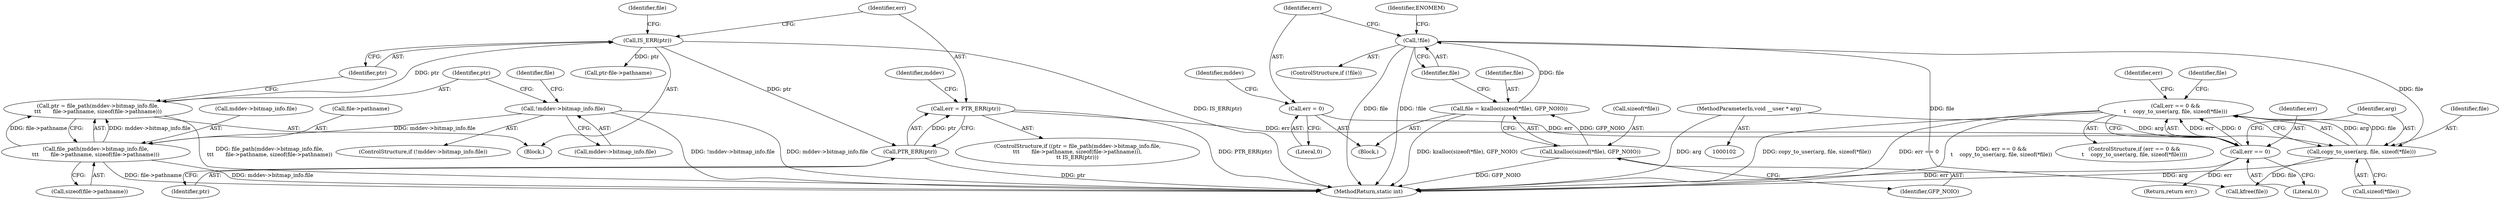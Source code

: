 digraph "0_linux_b6878d9e03043695dbf3fa1caa6dfc09db225b16@API" {
"1000193" [label="(Call,err == 0 &&\n\t    copy_to_user(arg, file, sizeof(*file)))"];
"1000194" [label="(Call,err == 0)"];
"1000167" [label="(Call,err = PTR_ERR(ptr))"];
"1000169" [label="(Call,PTR_ERR(ptr))"];
"1000165" [label="(Call,IS_ERR(ptr))"];
"1000150" [label="(Call,ptr = file_path(mddev->bitmap_info.file,\n\t\t\t       file->pathname, sizeof(file->pathname)))"];
"1000152" [label="(Call,file_path(mddev->bitmap_info.file,\n\t\t\t       file->pathname, sizeof(file->pathname)))"];
"1000134" [label="(Call,!mddev->bitmap_info.file)"];
"1000125" [label="(Call,err = 0)"];
"1000197" [label="(Call,copy_to_user(arg, file, sizeof(*file)))"];
"1000104" [label="(MethodParameterIn,void __user * arg)"];
"1000120" [label="(Call,!file)"];
"1000112" [label="(Call,file = kzalloc(sizeof(*file), GFP_NOIO))"];
"1000114" [label="(Call,kzalloc(sizeof(*file), GFP_NOIO))"];
"1000195" [label="(Identifier,err)"];
"1000119" [label="(ControlStructure,if (!file))"];
"1000105" [label="(Block,)"];
"1000200" [label="(Call,sizeof(*file))"];
"1000153" [label="(Call,mddev->bitmap_info.file)"];
"1000168" [label="(Identifier,err)"];
"1000115" [label="(Call,sizeof(*file))"];
"1000118" [label="(Identifier,GFP_NOIO)"];
"1000170" [label="(Identifier,ptr)"];
"1000161" [label="(Call,sizeof(file->pathname))"];
"1000135" [label="(Call,mddev->bitmap_info.file)"];
"1000150" [label="(Call,ptr = file_path(mddev->bitmap_info.file,\n\t\t\t       file->pathname, sizeof(file->pathname)))"];
"1000151" [label="(Identifier,ptr)"];
"1000113" [label="(Identifier,file)"];
"1000192" [label="(ControlStructure,if (err == 0 &&\n\t    copy_to_user(arg, file, sizeof(*file))))"];
"1000169" [label="(Call,PTR_ERR(ptr))"];
"1000174" [label="(Identifier,file)"];
"1000209" [label="(Return,return err;)"];
"1000165" [label="(Call,IS_ERR(ptr))"];
"1000131" [label="(Identifier,mddev)"];
"1000112" [label="(Call,file = kzalloc(sizeof(*file), GFP_NOIO))"];
"1000198" [label="(Identifier,arg)"];
"1000133" [label="(ControlStructure,if (!mddev->bitmap_info.file))"];
"1000134" [label="(Call,!mddev->bitmap_info.file)"];
"1000197" [label="(Call,copy_to_user(arg, file, sizeof(*file)))"];
"1000211" [label="(MethodReturn,static int)"];
"1000149" [label="(Block,)"];
"1000104" [label="(MethodParameterIn,void __user * arg)"];
"1000193" [label="(Call,err == 0 &&\n\t    copy_to_user(arg, file, sizeof(*file)))"];
"1000152" [label="(Call,file_path(mddev->bitmap_info.file,\n\t\t\t       file->pathname, sizeof(file->pathname)))"];
"1000207" [label="(Call,kfree(file))"];
"1000126" [label="(Identifier,err)"];
"1000196" [label="(Literal,0)"];
"1000199" [label="(Identifier,file)"];
"1000125" [label="(Call,err = 0)"];
"1000158" [label="(Call,file->pathname)"];
"1000120" [label="(Call,!file)"];
"1000167" [label="(Call,err = PTR_ERR(ptr))"];
"1000204" [label="(Identifier,err)"];
"1000127" [label="(Literal,0)"];
"1000148" [label="(ControlStructure,if ((ptr = file_path(mddev->bitmap_info.file,\n\t\t\t       file->pathname, sizeof(file->pathname))),\n\t\t IS_ERR(ptr)))"];
"1000114" [label="(Call,kzalloc(sizeof(*file), GFP_NOIO))"];
"1000166" [label="(Identifier,ptr)"];
"1000143" [label="(Identifier,file)"];
"1000208" [label="(Identifier,file)"];
"1000121" [label="(Identifier,file)"];
"1000182" [label="(Call,ptr-file->pathname)"];
"1000194" [label="(Call,err == 0)"];
"1000190" [label="(Identifier,mddev)"];
"1000124" [label="(Identifier,ENOMEM)"];
"1000193" -> "1000192"  [label="AST: "];
"1000193" -> "1000194"  [label="CFG: "];
"1000193" -> "1000197"  [label="CFG: "];
"1000194" -> "1000193"  [label="AST: "];
"1000197" -> "1000193"  [label="AST: "];
"1000204" -> "1000193"  [label="CFG: "];
"1000208" -> "1000193"  [label="CFG: "];
"1000193" -> "1000211"  [label="DDG: copy_to_user(arg, file, sizeof(*file))"];
"1000193" -> "1000211"  [label="DDG: err == 0"];
"1000193" -> "1000211"  [label="DDG: err == 0 &&\n\t    copy_to_user(arg, file, sizeof(*file))"];
"1000194" -> "1000193"  [label="DDG: err"];
"1000194" -> "1000193"  [label="DDG: 0"];
"1000197" -> "1000193"  [label="DDG: arg"];
"1000197" -> "1000193"  [label="DDG: file"];
"1000194" -> "1000196"  [label="CFG: "];
"1000195" -> "1000194"  [label="AST: "];
"1000196" -> "1000194"  [label="AST: "];
"1000198" -> "1000194"  [label="CFG: "];
"1000194" -> "1000211"  [label="DDG: err"];
"1000167" -> "1000194"  [label="DDG: err"];
"1000125" -> "1000194"  [label="DDG: err"];
"1000194" -> "1000209"  [label="DDG: err"];
"1000167" -> "1000148"  [label="AST: "];
"1000167" -> "1000169"  [label="CFG: "];
"1000168" -> "1000167"  [label="AST: "];
"1000169" -> "1000167"  [label="AST: "];
"1000190" -> "1000167"  [label="CFG: "];
"1000167" -> "1000211"  [label="DDG: PTR_ERR(ptr)"];
"1000169" -> "1000167"  [label="DDG: ptr"];
"1000169" -> "1000170"  [label="CFG: "];
"1000170" -> "1000169"  [label="AST: "];
"1000169" -> "1000211"  [label="DDG: ptr"];
"1000165" -> "1000169"  [label="DDG: ptr"];
"1000165" -> "1000149"  [label="AST: "];
"1000165" -> "1000166"  [label="CFG: "];
"1000166" -> "1000165"  [label="AST: "];
"1000168" -> "1000165"  [label="CFG: "];
"1000174" -> "1000165"  [label="CFG: "];
"1000165" -> "1000211"  [label="DDG: IS_ERR(ptr)"];
"1000150" -> "1000165"  [label="DDG: ptr"];
"1000165" -> "1000182"  [label="DDG: ptr"];
"1000150" -> "1000149"  [label="AST: "];
"1000150" -> "1000152"  [label="CFG: "];
"1000151" -> "1000150"  [label="AST: "];
"1000152" -> "1000150"  [label="AST: "];
"1000166" -> "1000150"  [label="CFG: "];
"1000150" -> "1000211"  [label="DDG: file_path(mddev->bitmap_info.file,\n\t\t\t       file->pathname, sizeof(file->pathname))"];
"1000152" -> "1000150"  [label="DDG: mddev->bitmap_info.file"];
"1000152" -> "1000150"  [label="DDG: file->pathname"];
"1000152" -> "1000161"  [label="CFG: "];
"1000153" -> "1000152"  [label="AST: "];
"1000158" -> "1000152"  [label="AST: "];
"1000161" -> "1000152"  [label="AST: "];
"1000152" -> "1000211"  [label="DDG: file->pathname"];
"1000152" -> "1000211"  [label="DDG: mddev->bitmap_info.file"];
"1000134" -> "1000152"  [label="DDG: mddev->bitmap_info.file"];
"1000134" -> "1000133"  [label="AST: "];
"1000134" -> "1000135"  [label="CFG: "];
"1000135" -> "1000134"  [label="AST: "];
"1000143" -> "1000134"  [label="CFG: "];
"1000151" -> "1000134"  [label="CFG: "];
"1000134" -> "1000211"  [label="DDG: !mddev->bitmap_info.file"];
"1000134" -> "1000211"  [label="DDG: mddev->bitmap_info.file"];
"1000125" -> "1000105"  [label="AST: "];
"1000125" -> "1000127"  [label="CFG: "];
"1000126" -> "1000125"  [label="AST: "];
"1000127" -> "1000125"  [label="AST: "];
"1000131" -> "1000125"  [label="CFG: "];
"1000197" -> "1000200"  [label="CFG: "];
"1000198" -> "1000197"  [label="AST: "];
"1000199" -> "1000197"  [label="AST: "];
"1000200" -> "1000197"  [label="AST: "];
"1000197" -> "1000211"  [label="DDG: arg"];
"1000104" -> "1000197"  [label="DDG: arg"];
"1000120" -> "1000197"  [label="DDG: file"];
"1000197" -> "1000207"  [label="DDG: file"];
"1000104" -> "1000102"  [label="AST: "];
"1000104" -> "1000211"  [label="DDG: arg"];
"1000120" -> "1000119"  [label="AST: "];
"1000120" -> "1000121"  [label="CFG: "];
"1000121" -> "1000120"  [label="AST: "];
"1000124" -> "1000120"  [label="CFG: "];
"1000126" -> "1000120"  [label="CFG: "];
"1000120" -> "1000211"  [label="DDG: file"];
"1000120" -> "1000211"  [label="DDG: !file"];
"1000112" -> "1000120"  [label="DDG: file"];
"1000120" -> "1000207"  [label="DDG: file"];
"1000112" -> "1000105"  [label="AST: "];
"1000112" -> "1000114"  [label="CFG: "];
"1000113" -> "1000112"  [label="AST: "];
"1000114" -> "1000112"  [label="AST: "];
"1000121" -> "1000112"  [label="CFG: "];
"1000112" -> "1000211"  [label="DDG: kzalloc(sizeof(*file), GFP_NOIO)"];
"1000114" -> "1000112"  [label="DDG: GFP_NOIO"];
"1000114" -> "1000118"  [label="CFG: "];
"1000115" -> "1000114"  [label="AST: "];
"1000118" -> "1000114"  [label="AST: "];
"1000114" -> "1000211"  [label="DDG: GFP_NOIO"];
}
